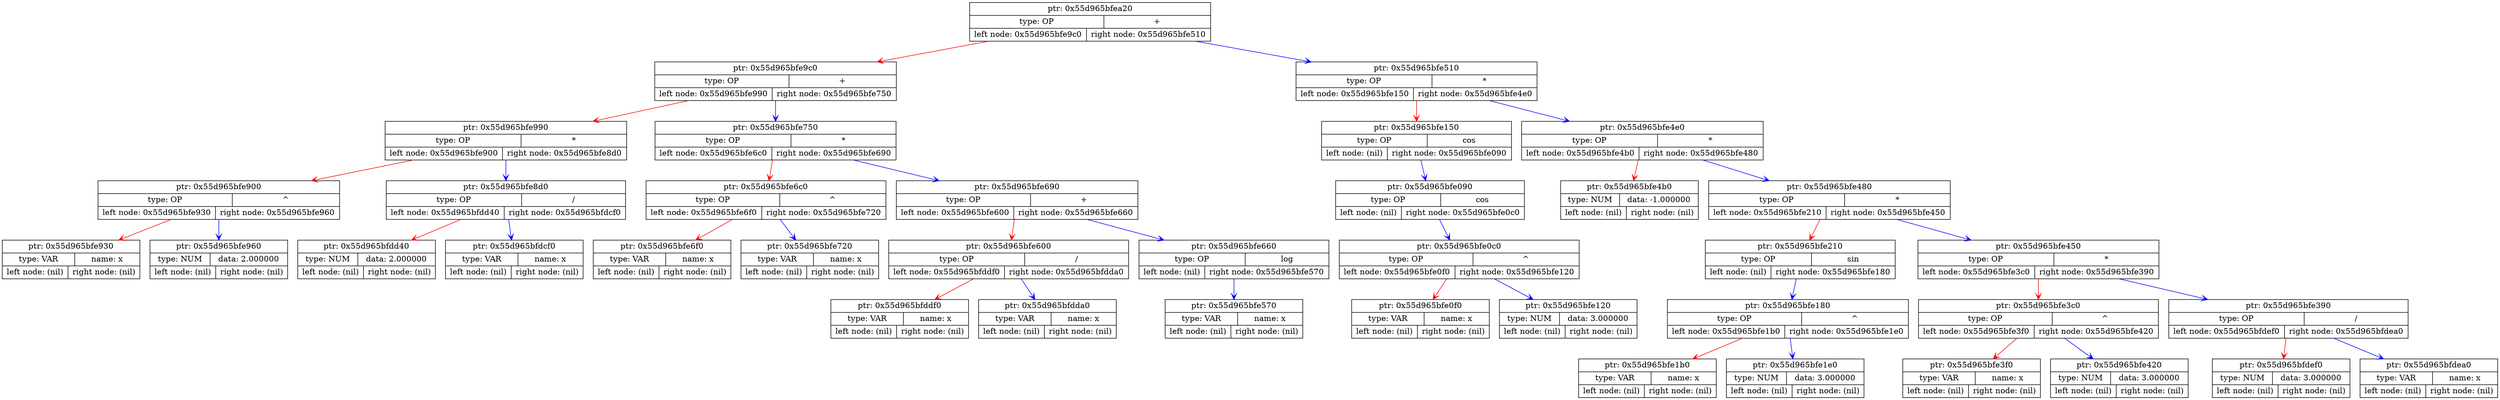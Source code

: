 digraph G{
	rankdir=TB;
	node[shape="rectangle",fontsize=14];
	edge[arrowhead="open"];
V0[shape=record, label="{ ptr: 0x55d965bfea20 | { type: OP | + } | { left node: 0x55d965bfe9c0 | right node: 0x55d965bfe510 } }"];
	V0->V1[color="red"];
V1[shape=record, label="{ ptr: 0x55d965bfe9c0 | { type: OP | + } | { left node: 0x55d965bfe990 | right node: 0x55d965bfe750 } }"];
	V1->V2[color="red"];
V2[shape=record, label="{ ptr: 0x55d965bfe990 | { type: OP | * } | { left node: 0x55d965bfe900 | right node: 0x55d965bfe8d0 } }"];
	V2->V3[color="red"];
V3[shape=record, label="{ ptr: 0x55d965bfe900 | { type: OP | ^ } | { left node: 0x55d965bfe930 | right node: 0x55d965bfe960 } }"];
	V3->V4[color="red"];
V4[shape=record, label="{ ptr: 0x55d965bfe930 | { type: VAR | name: x } | {	 left node: (nil) | right node: (nil) } }"];
	V3->V5[color="blue"];
V5[shape=record, label="{ ptr: 0x55d965bfe960 | { type: NUM | data: 2.000000 } | { left node: (nil) | right node: (nil) } }"];
	V2->V6[color="blue"];
V6[shape=record, label="{ ptr: 0x55d965bfe8d0 | { type: OP | / } | { left node: 0x55d965bfdd40 | right node: 0x55d965bfdcf0 } }"];
	V6->V7[color="red"];
V7[shape=record, label="{ ptr: 0x55d965bfdd40 | { type: NUM | data: 2.000000 } | { left node: (nil) | right node: (nil) } }"];
	V6->V8[color="blue"];
V8[shape=record, label="{ ptr: 0x55d965bfdcf0 | { type: VAR | name: x } | {	 left node: (nil) | right node: (nil) } }"];
	V1->V9[color="blue"];
V9[shape=record, label="{ ptr: 0x55d965bfe750 | { type: OP | * } | { left node: 0x55d965bfe6c0 | right node: 0x55d965bfe690 } }"];
	V9->V10[color="red"];
V10[shape=record, label="{ ptr: 0x55d965bfe6c0 | { type: OP | ^ } | { left node: 0x55d965bfe6f0 | right node: 0x55d965bfe720 } }"];
	V10->V11[color="red"];
V11[shape=record, label="{ ptr: 0x55d965bfe6f0 | { type: VAR | name: x } | {	 left node: (nil) | right node: (nil) } }"];
	V10->V12[color="blue"];
V12[shape=record, label="{ ptr: 0x55d965bfe720 | { type: VAR | name: x } | {	 left node: (nil) | right node: (nil) } }"];
	V9->V13[color="blue"];
V13[shape=record, label="{ ptr: 0x55d965bfe690 | { type: OP | + } | { left node: 0x55d965bfe600 | right node: 0x55d965bfe660 } }"];
	V13->V14[color="red"];
V14[shape=record, label="{ ptr: 0x55d965bfe600 | { type: OP | / } | { left node: 0x55d965bfddf0 | right node: 0x55d965bfdda0 } }"];
	V14->V15[color="red"];
V15[shape=record, label="{ ptr: 0x55d965bfddf0 | { type: VAR | name: x } | {	 left node: (nil) | right node: (nil) } }"];
	V14->V16[color="blue"];
V16[shape=record, label="{ ptr: 0x55d965bfdda0 | { type: VAR | name: x } | {	 left node: (nil) | right node: (nil) } }"];
	V13->V17[color="blue"];
V17[shape=record, label="{ ptr: 0x55d965bfe660 | { type: OP | log } | { left node: (nil) | right node: 0x55d965bfe570 } }"];
	V17->V18[color="blue"];
V18[shape=record, label="{ ptr: 0x55d965bfe570 | { type: VAR | name: x } | {	 left node: (nil) | right node: (nil) } }"];
	V0->V19[color="blue"];
V19[shape=record, label="{ ptr: 0x55d965bfe510 | { type: OP | * } | { left node: 0x55d965bfe150 | right node: 0x55d965bfe4e0 } }"];
	V19->V20[color="red"];
V20[shape=record, label="{ ptr: 0x55d965bfe150 | { type: OP | cos } | { left node: (nil) | right node: 0x55d965bfe090 } }"];
	V20->V21[color="blue"];
V21[shape=record, label="{ ptr: 0x55d965bfe090 | { type: OP | cos } | { left node: (nil) | right node: 0x55d965bfe0c0 } }"];
	V21->V22[color="blue"];
V22[shape=record, label="{ ptr: 0x55d965bfe0c0 | { type: OP | ^ } | { left node: 0x55d965bfe0f0 | right node: 0x55d965bfe120 } }"];
	V22->V23[color="red"];
V23[shape=record, label="{ ptr: 0x55d965bfe0f0 | { type: VAR | name: x } | {	 left node: (nil) | right node: (nil) } }"];
	V22->V24[color="blue"];
V24[shape=record, label="{ ptr: 0x55d965bfe120 | { type: NUM | data: 3.000000 } | { left node: (nil) | right node: (nil) } }"];
	V19->V25[color="blue"];
V25[shape=record, label="{ ptr: 0x55d965bfe4e0 | { type: OP | * } | { left node: 0x55d965bfe4b0 | right node: 0x55d965bfe480 } }"];
	V25->V26[color="red"];
V26[shape=record, label="{ ptr: 0x55d965bfe4b0 | { type: NUM | data: -1.000000 } | { left node: (nil) | right node: (nil) } }"];
	V25->V27[color="blue"];
V27[shape=record, label="{ ptr: 0x55d965bfe480 | { type: OP | * } | { left node: 0x55d965bfe210 | right node: 0x55d965bfe450 } }"];
	V27->V28[color="red"];
V28[shape=record, label="{ ptr: 0x55d965bfe210 | { type: OP | sin } | { left node: (nil) | right node: 0x55d965bfe180 } }"];
	V28->V29[color="blue"];
V29[shape=record, label="{ ptr: 0x55d965bfe180 | { type: OP | ^ } | { left node: 0x55d965bfe1b0 | right node: 0x55d965bfe1e0 } }"];
	V29->V30[color="red"];
V30[shape=record, label="{ ptr: 0x55d965bfe1b0 | { type: VAR | name: x } | {	 left node: (nil) | right node: (nil) } }"];
	V29->V31[color="blue"];
V31[shape=record, label="{ ptr: 0x55d965bfe1e0 | { type: NUM | data: 3.000000 } | { left node: (nil) | right node: (nil) } }"];
	V27->V32[color="blue"];
V32[shape=record, label="{ ptr: 0x55d965bfe450 | { type: OP | * } | { left node: 0x55d965bfe3c0 | right node: 0x55d965bfe390 } }"];
	V32->V33[color="red"];
V33[shape=record, label="{ ptr: 0x55d965bfe3c0 | { type: OP | ^ } | { left node: 0x55d965bfe3f0 | right node: 0x55d965bfe420 } }"];
	V33->V34[color="red"];
V34[shape=record, label="{ ptr: 0x55d965bfe3f0 | { type: VAR | name: x } | {	 left node: (nil) | right node: (nil) } }"];
	V33->V35[color="blue"];
V35[shape=record, label="{ ptr: 0x55d965bfe420 | { type: NUM | data: 3.000000 } | { left node: (nil) | right node: (nil) } }"];
	V32->V36[color="blue"];
V36[shape=record, label="{ ptr: 0x55d965bfe390 | { type: OP | / } | { left node: 0x55d965bfdef0 | right node: 0x55d965bfdea0 } }"];
	V36->V37[color="red"];
V37[shape=record, label="{ ptr: 0x55d965bfdef0 | { type: NUM | data: 3.000000 } | { left node: (nil) | right node: (nil) } }"];
	V36->V38[color="blue"];
V38[shape=record, label="{ ptr: 0x55d965bfdea0 | { type: VAR | name: x } | {	 left node: (nil) | right node: (nil) } }"];
}
